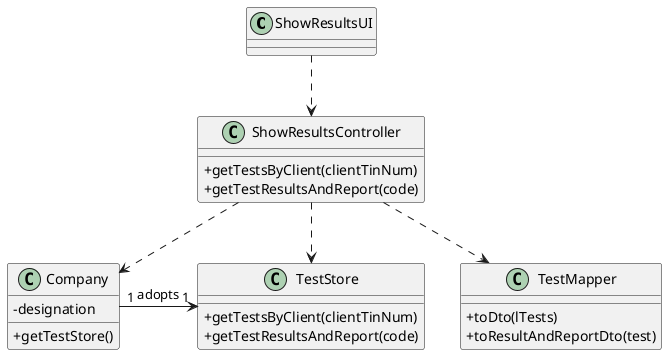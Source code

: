 @startuml

skinparam classAttributeIconSize 0

class ShowResultsUI{
}

class ShowResultsController{
+getTestsByClient(clientTinNum)
+getTestResultsAndReport(code)
}

class Company{
-designation

+getTestStore()
}


class TestStore{
+getTestsByClient(clientTinNum)
+getTestResultsAndReport(code)
}

class TestMapper{
+toDto(lTests)
+toResultAndReportDto(test)
}

ShowResultsUI ..> ShowResultsController
ShowResultsController ..> Company
ShowResultsController ..> TestStore
ShowResultsController ..> TestMapper
Company "1"->"1" TestStore : adopts


@enduml